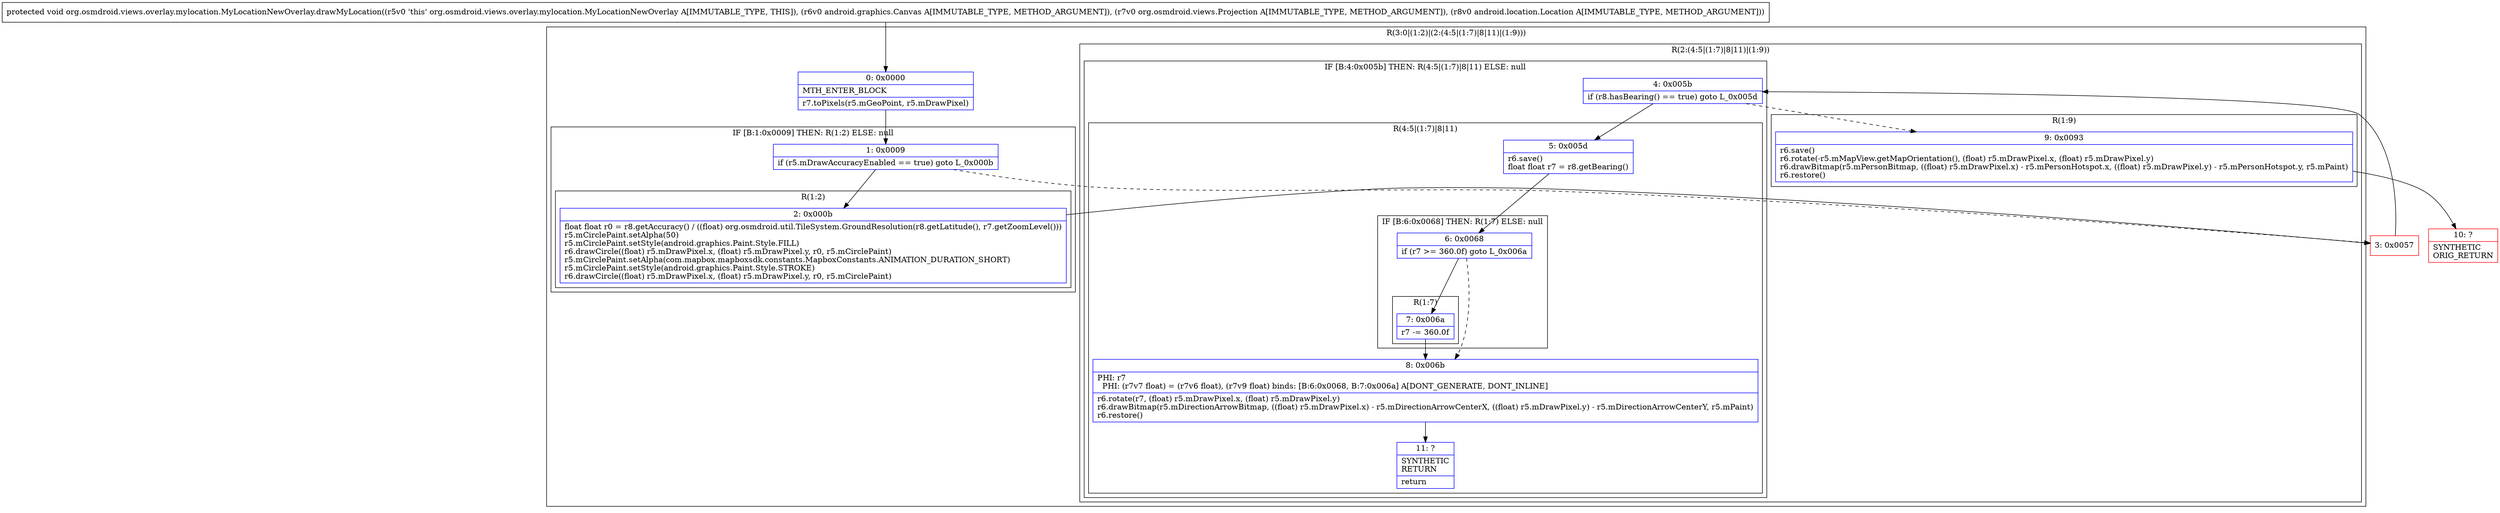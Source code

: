 digraph "CFG fororg.osmdroid.views.overlay.mylocation.MyLocationNewOverlay.drawMyLocation(Landroid\/graphics\/Canvas;Lorg\/osmdroid\/views\/Projection;Landroid\/location\/Location;)V" {
subgraph cluster_Region_921217077 {
label = "R(3:0|(1:2)|(2:(4:5|(1:7)|8|11)|(1:9)))";
node [shape=record,color=blue];
Node_0 [shape=record,label="{0\:\ 0x0000|MTH_ENTER_BLOCK\l|r7.toPixels(r5.mGeoPoint, r5.mDrawPixel)\l}"];
subgraph cluster_IfRegion_1109233529 {
label = "IF [B:1:0x0009] THEN: R(1:2) ELSE: null";
node [shape=record,color=blue];
Node_1 [shape=record,label="{1\:\ 0x0009|if (r5.mDrawAccuracyEnabled == true) goto L_0x000b\l}"];
subgraph cluster_Region_1981706875 {
label = "R(1:2)";
node [shape=record,color=blue];
Node_2 [shape=record,label="{2\:\ 0x000b|float float r0 = r8.getAccuracy() \/ ((float) org.osmdroid.util.TileSystem.GroundResolution(r8.getLatitude(), r7.getZoomLevel()))\lr5.mCirclePaint.setAlpha(50)\lr5.mCirclePaint.setStyle(android.graphics.Paint.Style.FILL)\lr6.drawCircle((float) r5.mDrawPixel.x, (float) r5.mDrawPixel.y, r0, r5.mCirclePaint)\lr5.mCirclePaint.setAlpha(com.mapbox.mapboxsdk.constants.MapboxConstants.ANIMATION_DURATION_SHORT)\lr5.mCirclePaint.setStyle(android.graphics.Paint.Style.STROKE)\lr6.drawCircle((float) r5.mDrawPixel.x, (float) r5.mDrawPixel.y, r0, r5.mCirclePaint)\l}"];
}
}
subgraph cluster_Region_119420624 {
label = "R(2:(4:5|(1:7)|8|11)|(1:9))";
node [shape=record,color=blue];
subgraph cluster_IfRegion_1005412397 {
label = "IF [B:4:0x005b] THEN: R(4:5|(1:7)|8|11) ELSE: null";
node [shape=record,color=blue];
Node_4 [shape=record,label="{4\:\ 0x005b|if (r8.hasBearing() == true) goto L_0x005d\l}"];
subgraph cluster_Region_2097409533 {
label = "R(4:5|(1:7)|8|11)";
node [shape=record,color=blue];
Node_5 [shape=record,label="{5\:\ 0x005d|r6.save()\lfloat float r7 = r8.getBearing()\l}"];
subgraph cluster_IfRegion_641359559 {
label = "IF [B:6:0x0068] THEN: R(1:7) ELSE: null";
node [shape=record,color=blue];
Node_6 [shape=record,label="{6\:\ 0x0068|if (r7 \>= 360.0f) goto L_0x006a\l}"];
subgraph cluster_Region_1010323810 {
label = "R(1:7)";
node [shape=record,color=blue];
Node_7 [shape=record,label="{7\:\ 0x006a|r7 \-= 360.0f\l}"];
}
}
Node_8 [shape=record,label="{8\:\ 0x006b|PHI: r7 \l  PHI: (r7v7 float) = (r7v6 float), (r7v9 float) binds: [B:6:0x0068, B:7:0x006a] A[DONT_GENERATE, DONT_INLINE]\l|r6.rotate(r7, (float) r5.mDrawPixel.x, (float) r5.mDrawPixel.y)\lr6.drawBitmap(r5.mDirectionArrowBitmap, ((float) r5.mDrawPixel.x) \- r5.mDirectionArrowCenterX, ((float) r5.mDrawPixel.y) \- r5.mDirectionArrowCenterY, r5.mPaint)\lr6.restore()\l}"];
Node_11 [shape=record,label="{11\:\ ?|SYNTHETIC\lRETURN\l|return\l}"];
}
}
subgraph cluster_Region_1220009573 {
label = "R(1:9)";
node [shape=record,color=blue];
Node_9 [shape=record,label="{9\:\ 0x0093|r6.save()\lr6.rotate(\-r5.mMapView.getMapOrientation(), (float) r5.mDrawPixel.x, (float) r5.mDrawPixel.y)\lr6.drawBitmap(r5.mPersonBitmap, ((float) r5.mDrawPixel.x) \- r5.mPersonHotspot.x, ((float) r5.mDrawPixel.y) \- r5.mPersonHotspot.y, r5.mPaint)\lr6.restore()\l}"];
}
}
}
Node_3 [shape=record,color=red,label="{3\:\ 0x0057}"];
Node_10 [shape=record,color=red,label="{10\:\ ?|SYNTHETIC\lORIG_RETURN\l}"];
MethodNode[shape=record,label="{protected void org.osmdroid.views.overlay.mylocation.MyLocationNewOverlay.drawMyLocation((r5v0 'this' org.osmdroid.views.overlay.mylocation.MyLocationNewOverlay A[IMMUTABLE_TYPE, THIS]), (r6v0 android.graphics.Canvas A[IMMUTABLE_TYPE, METHOD_ARGUMENT]), (r7v0 org.osmdroid.views.Projection A[IMMUTABLE_TYPE, METHOD_ARGUMENT]), (r8v0 android.location.Location A[IMMUTABLE_TYPE, METHOD_ARGUMENT])) }"];
MethodNode -> Node_0;
Node_0 -> Node_1;
Node_1 -> Node_2;
Node_1 -> Node_3[style=dashed];
Node_2 -> Node_3;
Node_4 -> Node_5;
Node_4 -> Node_9[style=dashed];
Node_5 -> Node_6;
Node_6 -> Node_7;
Node_6 -> Node_8[style=dashed];
Node_7 -> Node_8;
Node_8 -> Node_11;
Node_9 -> Node_10;
Node_3 -> Node_4;
}

